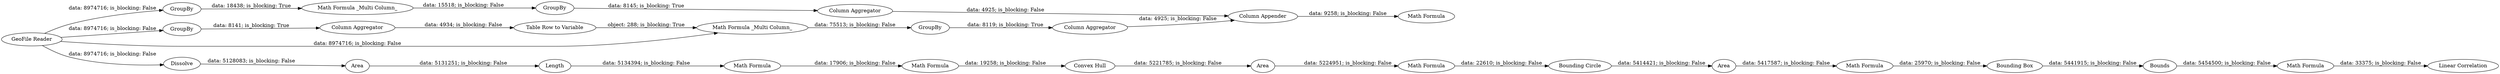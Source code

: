 digraph {
	"1228751005704767203_22" [label="Bounding Circle"]
	"1228751005704767203_20" [label=Area]
	"1228751005704767203_13" [label="Math Formula"]
	"1228751005704767203_18" [label="Math Formula"]
	"1228751005704767203_27" [label="Math Formula"]
	"1228751005704767203_2" [label=GroupBy]
	"1228751005704767203_1" [label="GeoFile Reader"]
	"1228751005704767203_10" [label=GroupBy]
	"1228751005704767203_12" [label="Column Appender"]
	"1228751005704767203_7" [label="Column Aggregator"]
	"1228751005704767203_4" [label=GroupBy]
	"1228751005704767203_19" [label="Convex Hull"]
	"1228751005704767203_26" [label=Bounds]
	"1228751005704767203_28" [label="Linear Correlation"]
	"1228751005704767203_17" [label="Math Formula"]
	"1228751005704767203_25" [label="Bounding Box"]
	"1228751005704767203_6" [label=GroupBy]
	"1228751005704767203_21" [label="Math Formula"]
	"1228751005704767203_24" [label="Math Formula"]
	"1228751005704767203_16" [label=Length]
	"1228751005704767203_9" [label="Math Formula _Multi Column_"]
	"1228751005704767203_15" [label=Area]
	"1228751005704767203_5" [label="Column Aggregator"]
	"1228751005704767203_14" [label=Dissolve]
	"1228751005704767203_3" [label="Math Formula _Multi Column_"]
	"1228751005704767203_8" [label="Table Row to Variable"]
	"1228751005704767203_23" [label=Area]
	"1228751005704767203_11" [label="Column Aggregator"]
	"1228751005704767203_17" -> "1228751005704767203_18" [label="data: 17906; is_blocking: False"]
	"1228751005704767203_6" -> "1228751005704767203_7" [label="data: 8141; is_blocking: True"]
	"1228751005704767203_21" -> "1228751005704767203_22" [label="data: 22610; is_blocking: False"]
	"1228751005704767203_14" -> "1228751005704767203_15" [label="data: 5128083; is_blocking: False"]
	"1228751005704767203_16" -> "1228751005704767203_17" [label="data: 5134394; is_blocking: False"]
	"1228751005704767203_1" -> "1228751005704767203_9" [label="data: 8974716; is_blocking: False"]
	"1228751005704767203_9" -> "1228751005704767203_10" [label="data: 75513; is_blocking: False"]
	"1228751005704767203_5" -> "1228751005704767203_12" [label="data: 4925; is_blocking: False"]
	"1228751005704767203_10" -> "1228751005704767203_11" [label="data: 8119; is_blocking: True"]
	"1228751005704767203_3" -> "1228751005704767203_4" [label="data: 15518; is_blocking: False"]
	"1228751005704767203_1" -> "1228751005704767203_6" [label="data: 8974716; is_blocking: False"]
	"1228751005704767203_8" -> "1228751005704767203_9" [label="object: 288; is_blocking: True"]
	"1228751005704767203_18" -> "1228751005704767203_19" [label="data: 19258; is_blocking: False"]
	"1228751005704767203_23" -> "1228751005704767203_24" [label="data: 5417587; is_blocking: False"]
	"1228751005704767203_26" -> "1228751005704767203_27" [label="data: 5454500; is_blocking: False"]
	"1228751005704767203_24" -> "1228751005704767203_25" [label="data: 25970; is_blocking: False"]
	"1228751005704767203_2" -> "1228751005704767203_3" [label="data: 18438; is_blocking: True"]
	"1228751005704767203_1" -> "1228751005704767203_2" [label="data: 8974716; is_blocking: False"]
	"1228751005704767203_15" -> "1228751005704767203_16" [label="data: 5131251; is_blocking: False"]
	"1228751005704767203_27" -> "1228751005704767203_28" [label="data: 33375; is_blocking: False"]
	"1228751005704767203_22" -> "1228751005704767203_23" [label="data: 5414421; is_blocking: False"]
	"1228751005704767203_20" -> "1228751005704767203_21" [label="data: 5224951; is_blocking: False"]
	"1228751005704767203_12" -> "1228751005704767203_13" [label="data: 9258; is_blocking: False"]
	"1228751005704767203_7" -> "1228751005704767203_8" [label="data: 4934; is_blocking: False"]
	"1228751005704767203_25" -> "1228751005704767203_26" [label="data: 5441915; is_blocking: False"]
	"1228751005704767203_11" -> "1228751005704767203_12" [label="data: 4925; is_blocking: False"]
	"1228751005704767203_1" -> "1228751005704767203_14" [label="data: 8974716; is_blocking: False"]
	"1228751005704767203_19" -> "1228751005704767203_20" [label="data: 5221785; is_blocking: False"]
	"1228751005704767203_4" -> "1228751005704767203_5" [label="data: 8145; is_blocking: True"]
	rankdir=LR
}
